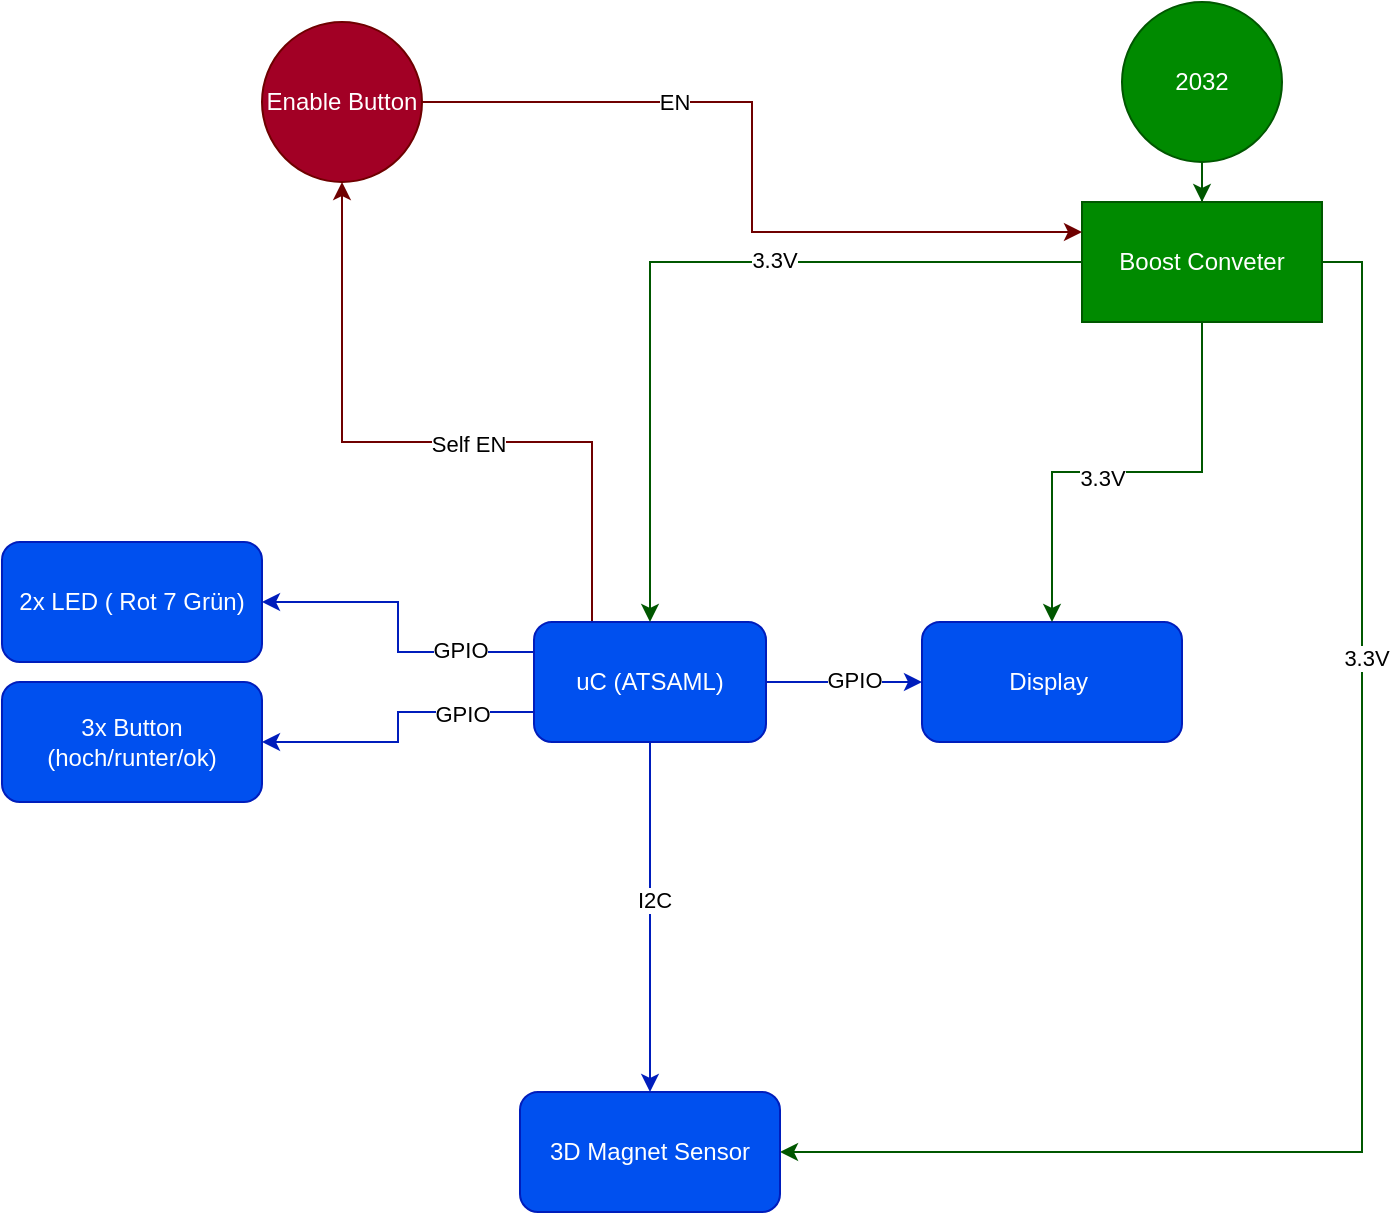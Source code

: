 <mxfile version="22.1.2" type="device">
  <diagram name="Page-1" id="o0Tp1CfyhbXsqwyI8DV4">
    <mxGraphModel dx="1026" dy="652" grid="1" gridSize="10" guides="1" tooltips="1" connect="1" arrows="1" fold="1" page="1" pageScale="1" pageWidth="827" pageHeight="1169" math="0" shadow="0">
      <root>
        <mxCell id="0" />
        <mxCell id="1" parent="0" />
        <mxCell id="ORgVe_cpjt-dK5B4PaL3-14" value="" style="edgeStyle=orthogonalEdgeStyle;rounded=0;orthogonalLoop=1;jettySize=auto;html=1;fillColor=#0050ef;strokeColor=#001DBC;" edge="1" parent="1" source="ORgVe_cpjt-dK5B4PaL3-1" target="ORgVe_cpjt-dK5B4PaL3-2">
          <mxGeometry relative="1" as="geometry" />
        </mxCell>
        <mxCell id="ORgVe_cpjt-dK5B4PaL3-22" value="GPIO" style="edgeLabel;html=1;align=center;verticalAlign=middle;resizable=0;points=[];" vertex="1" connectable="0" parent="ORgVe_cpjt-dK5B4PaL3-14">
          <mxGeometry x="0.13" y="1" relative="1" as="geometry">
            <mxPoint as="offset" />
          </mxGeometry>
        </mxCell>
        <mxCell id="ORgVe_cpjt-dK5B4PaL3-15" value="" style="edgeStyle=orthogonalEdgeStyle;rounded=0;orthogonalLoop=1;jettySize=auto;html=1;fillColor=#0050ef;strokeColor=#001DBC;" edge="1" parent="1" source="ORgVe_cpjt-dK5B4PaL3-1" target="ORgVe_cpjt-dK5B4PaL3-7">
          <mxGeometry relative="1" as="geometry" />
        </mxCell>
        <mxCell id="ORgVe_cpjt-dK5B4PaL3-21" value="I2C" style="edgeLabel;html=1;align=center;verticalAlign=middle;resizable=0;points=[];" vertex="1" connectable="0" parent="ORgVe_cpjt-dK5B4PaL3-15">
          <mxGeometry x="-0.1" y="2" relative="1" as="geometry">
            <mxPoint as="offset" />
          </mxGeometry>
        </mxCell>
        <mxCell id="ORgVe_cpjt-dK5B4PaL3-16" value="" style="edgeStyle=orthogonalEdgeStyle;rounded=0;orthogonalLoop=1;jettySize=auto;html=1;exitX=0;exitY=0.75;exitDx=0;exitDy=0;fillColor=#0050ef;strokeColor=#001DBC;" edge="1" parent="1" source="ORgVe_cpjt-dK5B4PaL3-1" target="ORgVe_cpjt-dK5B4PaL3-6">
          <mxGeometry relative="1" as="geometry">
            <mxPoint x="270" y="370" as="sourcePoint" />
          </mxGeometry>
        </mxCell>
        <mxCell id="ORgVe_cpjt-dK5B4PaL3-20" value="GPIO" style="edgeLabel;html=1;align=center;verticalAlign=middle;resizable=0;points=[];" vertex="1" connectable="0" parent="ORgVe_cpjt-dK5B4PaL3-16">
          <mxGeometry x="-0.378" y="1" relative="1" as="geometry">
            <mxPoint x="11" as="offset" />
          </mxGeometry>
        </mxCell>
        <mxCell id="ORgVe_cpjt-dK5B4PaL3-17" style="edgeStyle=orthogonalEdgeStyle;rounded=0;orthogonalLoop=1;jettySize=auto;html=1;entryX=1;entryY=0.5;entryDx=0;entryDy=0;exitX=0;exitY=0.25;exitDx=0;exitDy=0;fillColor=#0050ef;strokeColor=#001DBC;" edge="1" parent="1" source="ORgVe_cpjt-dK5B4PaL3-1" target="ORgVe_cpjt-dK5B4PaL3-5">
          <mxGeometry relative="1" as="geometry">
            <mxPoint x="250" y="350" as="targetPoint" />
          </mxGeometry>
        </mxCell>
        <mxCell id="ORgVe_cpjt-dK5B4PaL3-19" value="GPIO" style="edgeLabel;html=1;align=center;verticalAlign=middle;resizable=0;points=[];" vertex="1" connectable="0" parent="ORgVe_cpjt-dK5B4PaL3-17">
          <mxGeometry x="-0.54" y="-1" relative="1" as="geometry">
            <mxPoint as="offset" />
          </mxGeometry>
        </mxCell>
        <mxCell id="ORgVe_cpjt-dK5B4PaL3-35" style="edgeStyle=orthogonalEdgeStyle;rounded=0;orthogonalLoop=1;jettySize=auto;html=1;exitX=0.25;exitY=0;exitDx=0;exitDy=0;entryX=0.5;entryY=1;entryDx=0;entryDy=0;fillColor=#a20025;strokeColor=#6F0000;" edge="1" parent="1" source="ORgVe_cpjt-dK5B4PaL3-1" target="ORgVe_cpjt-dK5B4PaL3-32">
          <mxGeometry relative="1" as="geometry">
            <mxPoint x="290" y="80" as="targetPoint" />
            <Array as="points">
              <mxPoint x="305" y="230" />
              <mxPoint x="180" y="230" />
            </Array>
          </mxGeometry>
        </mxCell>
        <mxCell id="ORgVe_cpjt-dK5B4PaL3-36" value="Self EN" style="edgeLabel;html=1;align=center;verticalAlign=middle;resizable=0;points=[];" vertex="1" connectable="0" parent="ORgVe_cpjt-dK5B4PaL3-35">
          <mxGeometry x="-0.119" y="1" relative="1" as="geometry">
            <mxPoint as="offset" />
          </mxGeometry>
        </mxCell>
        <mxCell id="ORgVe_cpjt-dK5B4PaL3-1" value="uC (ATSAML)" style="rounded=1;whiteSpace=wrap;html=1;fillColor=#0050ef;fontColor=#ffffff;strokeColor=#001DBC;" vertex="1" parent="1">
          <mxGeometry x="276" y="320" width="116" height="60" as="geometry" />
        </mxCell>
        <mxCell id="ORgVe_cpjt-dK5B4PaL3-2" value="Display&amp;nbsp;" style="rounded=1;whiteSpace=wrap;html=1;fillColor=#0050ef;fontColor=#ffffff;strokeColor=#001DBC;" vertex="1" parent="1">
          <mxGeometry x="470" y="320" width="130" height="60" as="geometry" />
        </mxCell>
        <mxCell id="ORgVe_cpjt-dK5B4PaL3-24" value="" style="edgeStyle=orthogonalEdgeStyle;rounded=0;orthogonalLoop=1;jettySize=auto;html=1;fillColor=#008a00;strokeColor=#005700;" edge="1" parent="1" source="ORgVe_cpjt-dK5B4PaL3-3" target="ORgVe_cpjt-dK5B4PaL3-4">
          <mxGeometry relative="1" as="geometry" />
        </mxCell>
        <mxCell id="ORgVe_cpjt-dK5B4PaL3-3" value="2032" style="ellipse;whiteSpace=wrap;html=1;aspect=fixed;fillColor=#008a00;fontColor=#ffffff;strokeColor=#005700;" vertex="1" parent="1">
          <mxGeometry x="570" y="10" width="80" height="80" as="geometry" />
        </mxCell>
        <mxCell id="ORgVe_cpjt-dK5B4PaL3-13" value="" style="edgeStyle=orthogonalEdgeStyle;rounded=0;orthogonalLoop=1;jettySize=auto;html=1;exitX=0;exitY=0.5;exitDx=0;exitDy=0;fillColor=#008a00;strokeColor=#005700;" edge="1" parent="1" source="ORgVe_cpjt-dK5B4PaL3-4" target="ORgVe_cpjt-dK5B4PaL3-1">
          <mxGeometry relative="1" as="geometry">
            <mxPoint x="700" y="200" as="sourcePoint" />
          </mxGeometry>
        </mxCell>
        <mxCell id="ORgVe_cpjt-dK5B4PaL3-23" value="3.3V" style="edgeLabel;html=1;align=center;verticalAlign=middle;resizable=0;points=[];" vertex="1" connectable="0" parent="ORgVe_cpjt-dK5B4PaL3-13">
          <mxGeometry x="-0.222" y="-1" relative="1" as="geometry">
            <mxPoint as="offset" />
          </mxGeometry>
        </mxCell>
        <mxCell id="ORgVe_cpjt-dK5B4PaL3-25" style="edgeStyle=orthogonalEdgeStyle;rounded=0;orthogonalLoop=1;jettySize=auto;html=1;exitX=0.5;exitY=1;exitDx=0;exitDy=0;entryX=0.5;entryY=0;entryDx=0;entryDy=0;fillColor=#008a00;strokeColor=#005700;" edge="1" parent="1" source="ORgVe_cpjt-dK5B4PaL3-4" target="ORgVe_cpjt-dK5B4PaL3-2">
          <mxGeometry relative="1" as="geometry" />
        </mxCell>
        <mxCell id="ORgVe_cpjt-dK5B4PaL3-27" value="3.3V" style="edgeLabel;html=1;align=center;verticalAlign=middle;resizable=0;points=[];" vertex="1" connectable="0" parent="ORgVe_cpjt-dK5B4PaL3-25">
          <mxGeometry x="-0.163" y="3" relative="1" as="geometry">
            <mxPoint x="-31" as="offset" />
          </mxGeometry>
        </mxCell>
        <mxCell id="ORgVe_cpjt-dK5B4PaL3-30" style="edgeStyle=orthogonalEdgeStyle;rounded=0;orthogonalLoop=1;jettySize=auto;html=1;exitX=1;exitY=0.5;exitDx=0;exitDy=0;entryX=1;entryY=0.5;entryDx=0;entryDy=0;fillColor=#008a00;strokeColor=#005700;" edge="1" parent="1" source="ORgVe_cpjt-dK5B4PaL3-4" target="ORgVe_cpjt-dK5B4PaL3-7">
          <mxGeometry relative="1" as="geometry" />
        </mxCell>
        <mxCell id="ORgVe_cpjt-dK5B4PaL3-31" value="3.3V" style="edgeLabel;html=1;align=center;verticalAlign=middle;resizable=0;points=[];" vertex="1" connectable="0" parent="ORgVe_cpjt-dK5B4PaL3-30">
          <mxGeometry x="-0.424" y="2" relative="1" as="geometry">
            <mxPoint as="offset" />
          </mxGeometry>
        </mxCell>
        <mxCell id="ORgVe_cpjt-dK5B4PaL3-4" value="Boost Conveter" style="rounded=0;whiteSpace=wrap;html=1;fillColor=#008a00;fontColor=#ffffff;strokeColor=#005700;" vertex="1" parent="1">
          <mxGeometry x="550" y="110" width="120" height="60" as="geometry" />
        </mxCell>
        <mxCell id="ORgVe_cpjt-dK5B4PaL3-5" value="2x LED ( Rot 7 Grün)" style="rounded=1;whiteSpace=wrap;html=1;fillColor=#0050ef;fontColor=#ffffff;strokeColor=#001DBC;" vertex="1" parent="1">
          <mxGeometry x="10" y="280" width="130" height="60" as="geometry" />
        </mxCell>
        <mxCell id="ORgVe_cpjt-dK5B4PaL3-6" value="3x Button (hoch/runter/ok)" style="rounded=1;whiteSpace=wrap;html=1;fillColor=#0050ef;fontColor=#ffffff;strokeColor=#001DBC;" vertex="1" parent="1">
          <mxGeometry x="10" y="350" width="130" height="60" as="geometry" />
        </mxCell>
        <mxCell id="ORgVe_cpjt-dK5B4PaL3-7" value="3D Magnet Sensor" style="rounded=1;whiteSpace=wrap;html=1;fillColor=#0050ef;fontColor=#ffffff;strokeColor=#001DBC;" vertex="1" parent="1">
          <mxGeometry x="269" y="555" width="130" height="60" as="geometry" />
        </mxCell>
        <mxCell id="ORgVe_cpjt-dK5B4PaL3-33" style="edgeStyle=orthogonalEdgeStyle;rounded=0;orthogonalLoop=1;jettySize=auto;html=1;exitX=1;exitY=0.5;exitDx=0;exitDy=0;entryX=0;entryY=0.25;entryDx=0;entryDy=0;fillColor=#a20025;strokeColor=#6F0000;" edge="1" parent="1" source="ORgVe_cpjt-dK5B4PaL3-32" target="ORgVe_cpjt-dK5B4PaL3-4">
          <mxGeometry relative="1" as="geometry" />
        </mxCell>
        <mxCell id="ORgVe_cpjt-dK5B4PaL3-34" value="EN" style="edgeLabel;html=1;align=center;verticalAlign=middle;resizable=0;points=[];" vertex="1" connectable="0" parent="ORgVe_cpjt-dK5B4PaL3-33">
          <mxGeometry x="-0.362" relative="1" as="geometry">
            <mxPoint as="offset" />
          </mxGeometry>
        </mxCell>
        <mxCell id="ORgVe_cpjt-dK5B4PaL3-32" value="Enable Button" style="ellipse;whiteSpace=wrap;html=1;aspect=fixed;fillColor=#a20025;fontColor=#ffffff;strokeColor=#6F0000;" vertex="1" parent="1">
          <mxGeometry x="140" y="20" width="80" height="80" as="geometry" />
        </mxCell>
      </root>
    </mxGraphModel>
  </diagram>
</mxfile>
